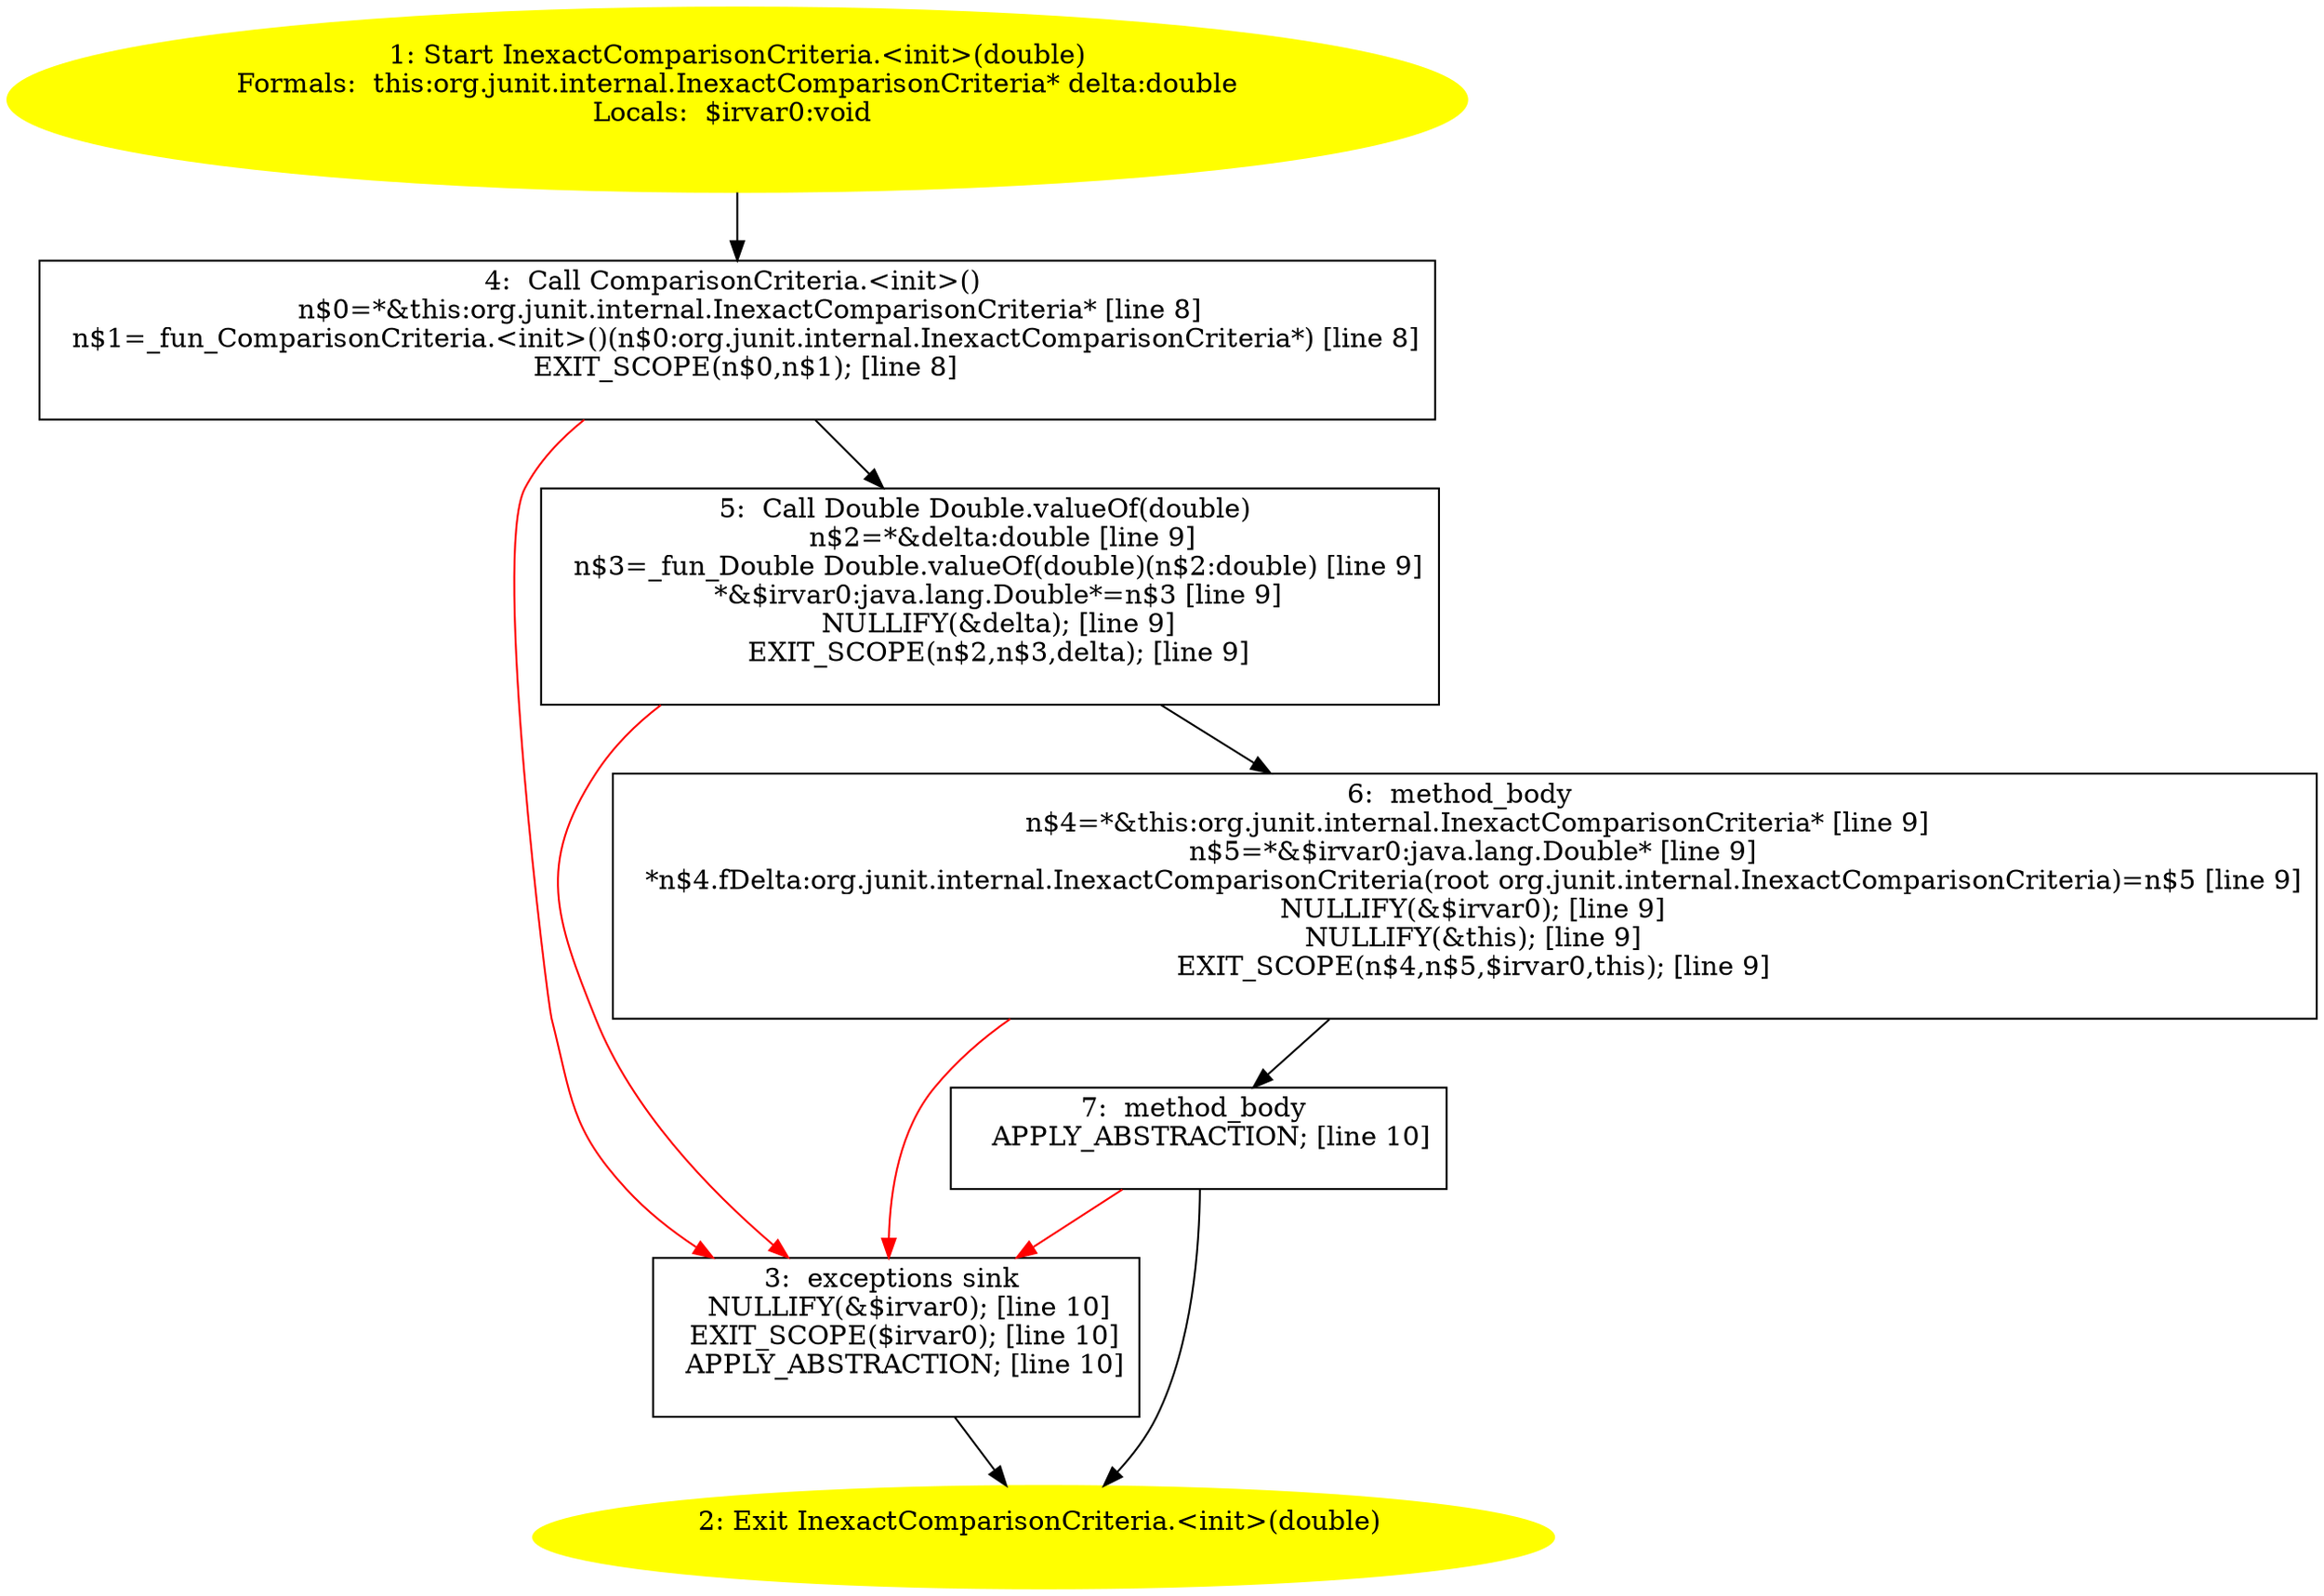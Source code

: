 /* @generated */
digraph cfg {
"org.junit.internal.InexactComparisonCriteria.<init>(double).cb161d47136485b380da4feb4500b288_1" [label="1: Start InexactComparisonCriteria.<init>(double)\nFormals:  this:org.junit.internal.InexactComparisonCriteria* delta:double\nLocals:  $irvar0:void \n  " color=yellow style=filled]
	

	 "org.junit.internal.InexactComparisonCriteria.<init>(double).cb161d47136485b380da4feb4500b288_1" -> "org.junit.internal.InexactComparisonCriteria.<init>(double).cb161d47136485b380da4feb4500b288_4" ;
"org.junit.internal.InexactComparisonCriteria.<init>(double).cb161d47136485b380da4feb4500b288_2" [label="2: Exit InexactComparisonCriteria.<init>(double) \n  " color=yellow style=filled]
	

"org.junit.internal.InexactComparisonCriteria.<init>(double).cb161d47136485b380da4feb4500b288_3" [label="3:  exceptions sink \n   NULLIFY(&$irvar0); [line 10]\n  EXIT_SCOPE($irvar0); [line 10]\n  APPLY_ABSTRACTION; [line 10]\n " shape="box"]
	

	 "org.junit.internal.InexactComparisonCriteria.<init>(double).cb161d47136485b380da4feb4500b288_3" -> "org.junit.internal.InexactComparisonCriteria.<init>(double).cb161d47136485b380da4feb4500b288_2" ;
"org.junit.internal.InexactComparisonCriteria.<init>(double).cb161d47136485b380da4feb4500b288_4" [label="4:  Call ComparisonCriteria.<init>() \n   n$0=*&this:org.junit.internal.InexactComparisonCriteria* [line 8]\n  n$1=_fun_ComparisonCriteria.<init>()(n$0:org.junit.internal.InexactComparisonCriteria*) [line 8]\n  EXIT_SCOPE(n$0,n$1); [line 8]\n " shape="box"]
	

	 "org.junit.internal.InexactComparisonCriteria.<init>(double).cb161d47136485b380da4feb4500b288_4" -> "org.junit.internal.InexactComparisonCriteria.<init>(double).cb161d47136485b380da4feb4500b288_5" ;
	 "org.junit.internal.InexactComparisonCriteria.<init>(double).cb161d47136485b380da4feb4500b288_4" -> "org.junit.internal.InexactComparisonCriteria.<init>(double).cb161d47136485b380da4feb4500b288_3" [color="red" ];
"org.junit.internal.InexactComparisonCriteria.<init>(double).cb161d47136485b380da4feb4500b288_5" [label="5:  Call Double Double.valueOf(double) \n   n$2=*&delta:double [line 9]\n  n$3=_fun_Double Double.valueOf(double)(n$2:double) [line 9]\n  *&$irvar0:java.lang.Double*=n$3 [line 9]\n  NULLIFY(&delta); [line 9]\n  EXIT_SCOPE(n$2,n$3,delta); [line 9]\n " shape="box"]
	

	 "org.junit.internal.InexactComparisonCriteria.<init>(double).cb161d47136485b380da4feb4500b288_5" -> "org.junit.internal.InexactComparisonCriteria.<init>(double).cb161d47136485b380da4feb4500b288_6" ;
	 "org.junit.internal.InexactComparisonCriteria.<init>(double).cb161d47136485b380da4feb4500b288_5" -> "org.junit.internal.InexactComparisonCriteria.<init>(double).cb161d47136485b380da4feb4500b288_3" [color="red" ];
"org.junit.internal.InexactComparisonCriteria.<init>(double).cb161d47136485b380da4feb4500b288_6" [label="6:  method_body \n   n$4=*&this:org.junit.internal.InexactComparisonCriteria* [line 9]\n  n$5=*&$irvar0:java.lang.Double* [line 9]\n  *n$4.fDelta:org.junit.internal.InexactComparisonCriteria(root org.junit.internal.InexactComparisonCriteria)=n$5 [line 9]\n  NULLIFY(&$irvar0); [line 9]\n  NULLIFY(&this); [line 9]\n  EXIT_SCOPE(n$4,n$5,$irvar0,this); [line 9]\n " shape="box"]
	

	 "org.junit.internal.InexactComparisonCriteria.<init>(double).cb161d47136485b380da4feb4500b288_6" -> "org.junit.internal.InexactComparisonCriteria.<init>(double).cb161d47136485b380da4feb4500b288_7" ;
	 "org.junit.internal.InexactComparisonCriteria.<init>(double).cb161d47136485b380da4feb4500b288_6" -> "org.junit.internal.InexactComparisonCriteria.<init>(double).cb161d47136485b380da4feb4500b288_3" [color="red" ];
"org.junit.internal.InexactComparisonCriteria.<init>(double).cb161d47136485b380da4feb4500b288_7" [label="7:  method_body \n   APPLY_ABSTRACTION; [line 10]\n " shape="box"]
	

	 "org.junit.internal.InexactComparisonCriteria.<init>(double).cb161d47136485b380da4feb4500b288_7" -> "org.junit.internal.InexactComparisonCriteria.<init>(double).cb161d47136485b380da4feb4500b288_2" ;
	 "org.junit.internal.InexactComparisonCriteria.<init>(double).cb161d47136485b380da4feb4500b288_7" -> "org.junit.internal.InexactComparisonCriteria.<init>(double).cb161d47136485b380da4feb4500b288_3" [color="red" ];
}
